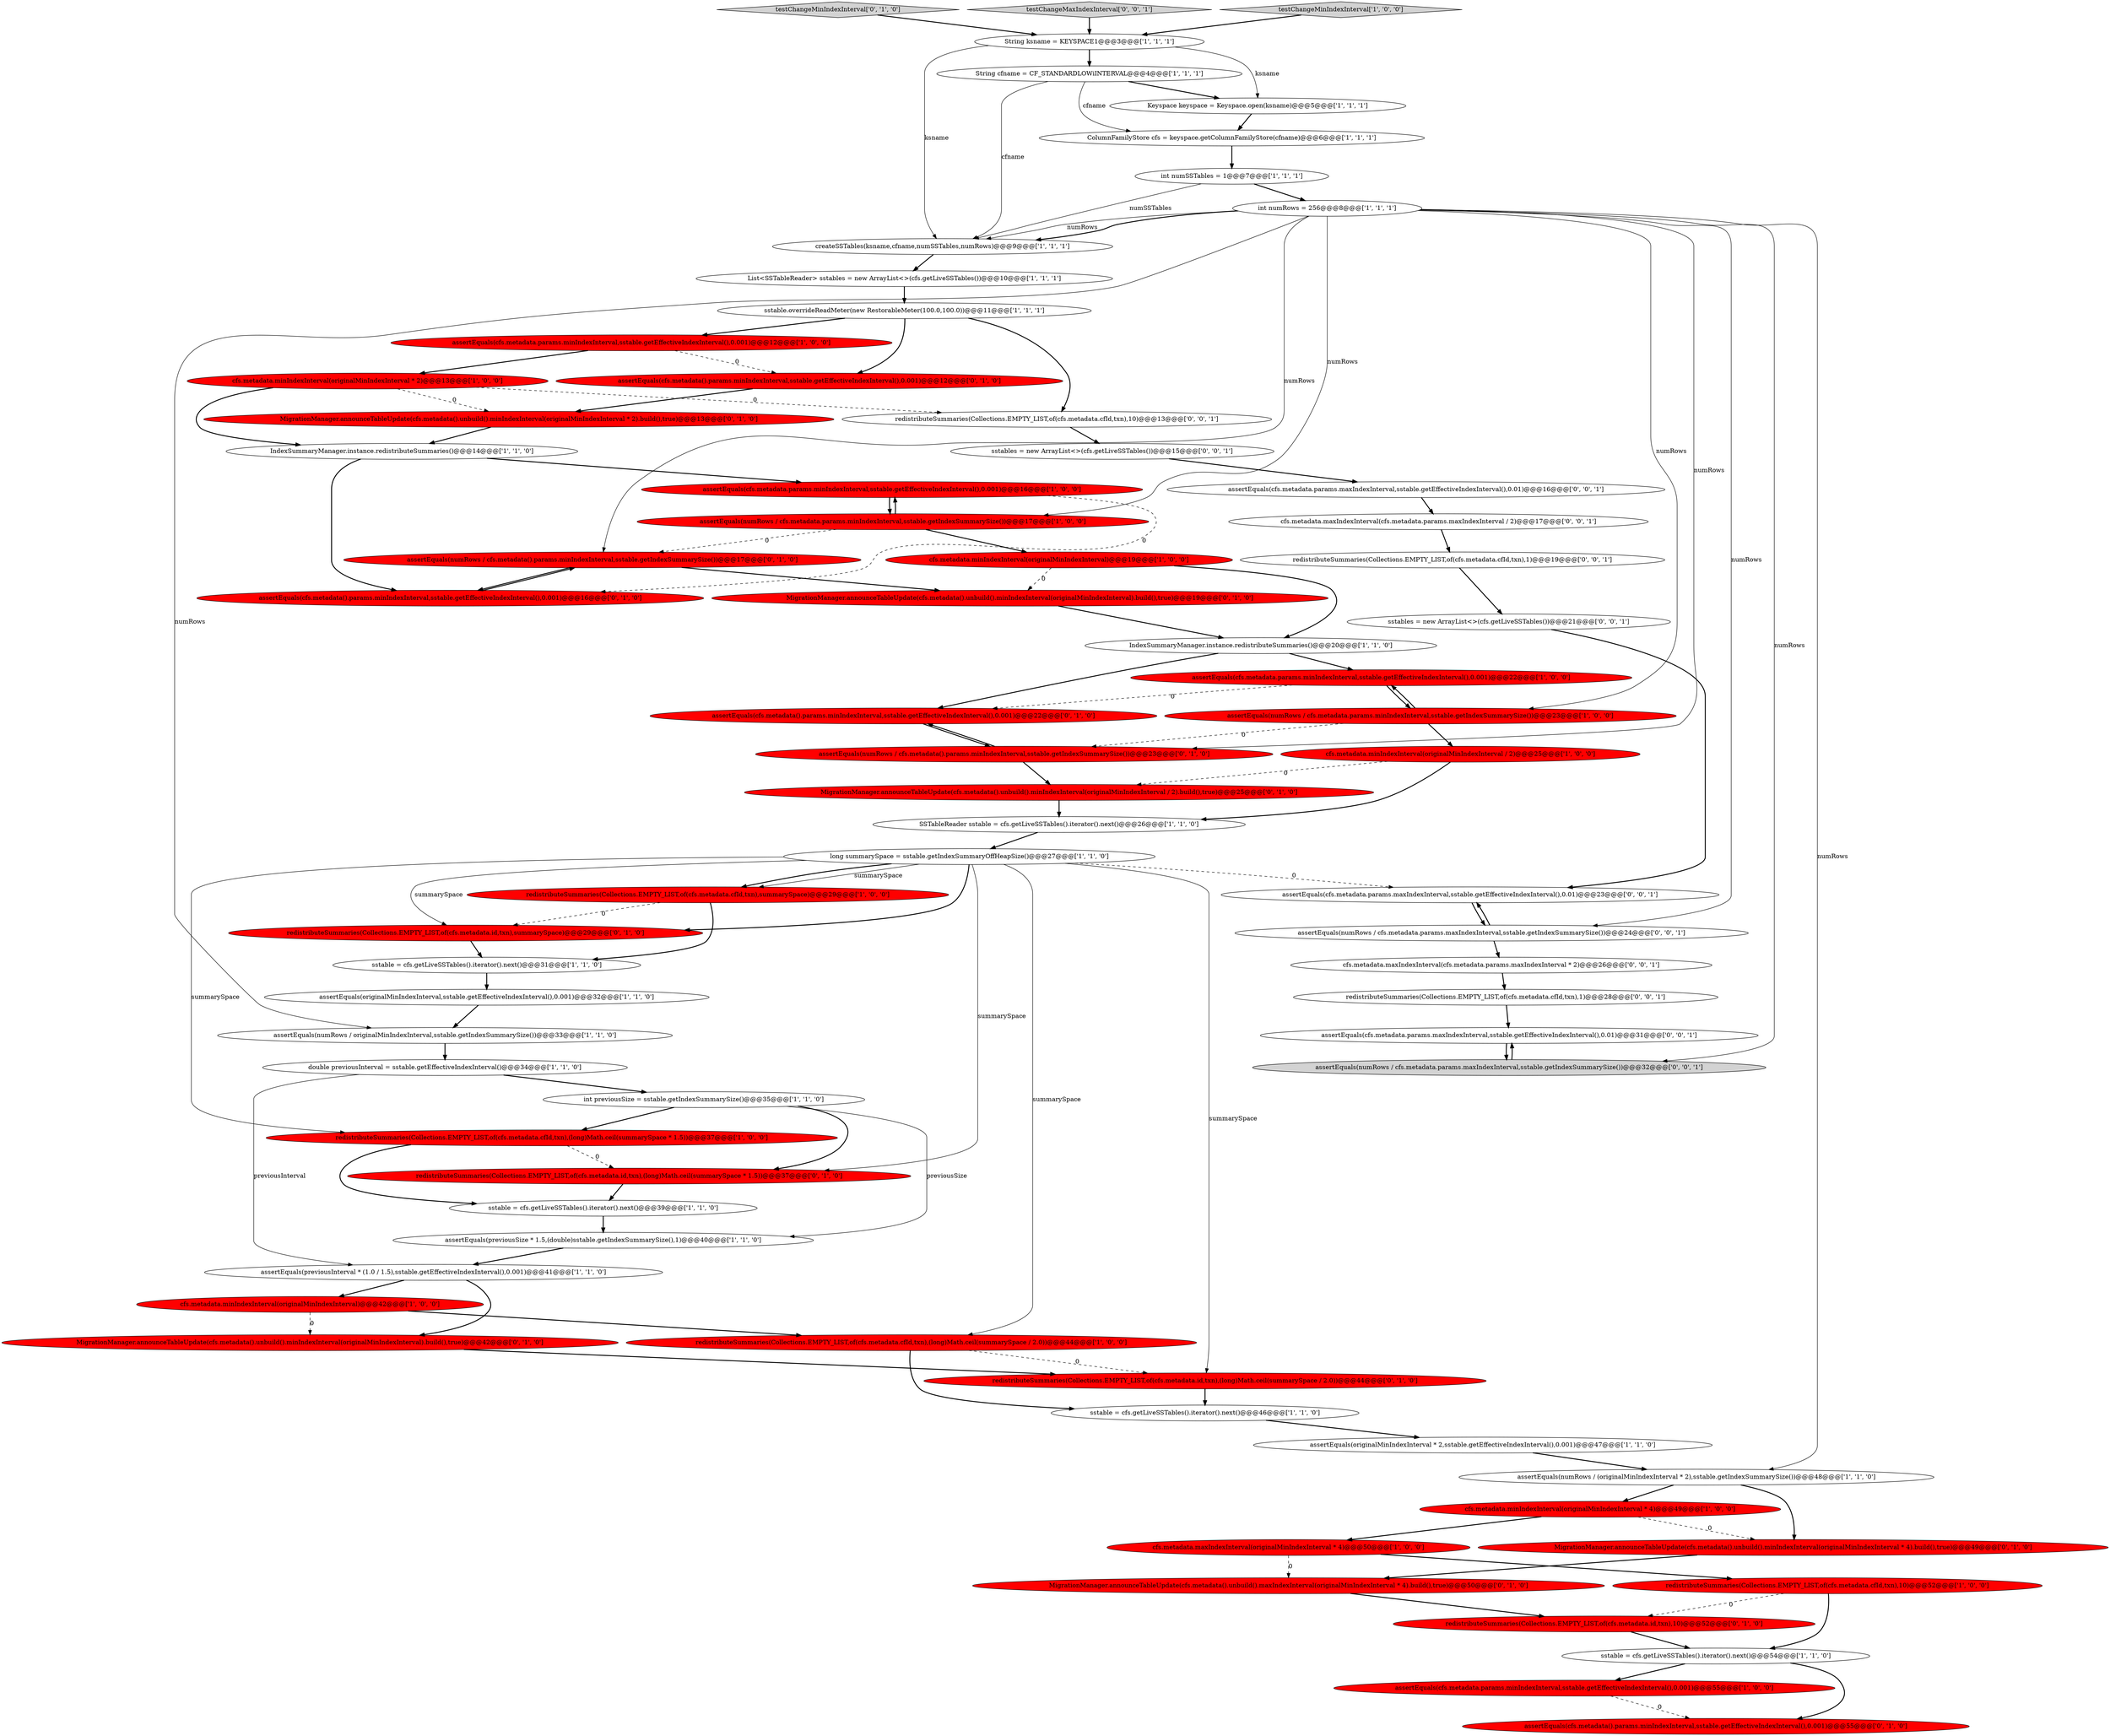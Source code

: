 digraph {
49 [style = filled, label = "assertEquals(numRows / cfs.metadata().params.minIndexInterval,sstable.getIndexSummarySize())@@@17@@@['0', '1', '0']", fillcolor = red, shape = ellipse image = "AAA1AAABBB2BBB"];
68 [style = filled, label = "redistributeSummaries(Collections.EMPTY_LIST,of(cfs.metadata.cfId,txn),10)@@@13@@@['0', '0', '1']", fillcolor = white, shape = ellipse image = "AAA0AAABBB3BBB"];
10 [style = filled, label = "assertEquals(numRows / cfs.metadata.params.minIndexInterval,sstable.getIndexSummarySize())@@@23@@@['1', '0', '0']", fillcolor = red, shape = ellipse image = "AAA1AAABBB1BBB"];
53 [style = filled, label = "assertEquals(cfs.metadata().params.minIndexInterval,sstable.getEffectiveIndexInterval(),0.001)@@@16@@@['0', '1', '0']", fillcolor = red, shape = ellipse image = "AAA1AAABBB2BBB"];
61 [style = filled, label = "assertEquals(numRows / cfs.metadata.params.maxIndexInterval,sstable.getIndexSummarySize())@@@24@@@['0', '0', '1']", fillcolor = white, shape = ellipse image = "AAA0AAABBB3BBB"];
0 [style = filled, label = "assertEquals(originalMinIndexInterval * 2,sstable.getEffectiveIndexInterval(),0.001)@@@47@@@['1', '1', '0']", fillcolor = white, shape = ellipse image = "AAA0AAABBB1BBB"];
71 [style = filled, label = "sstables = new ArrayList<>(cfs.getLiveSSTables())@@@21@@@['0', '0', '1']", fillcolor = white, shape = ellipse image = "AAA0AAABBB3BBB"];
27 [style = filled, label = "ColumnFamilyStore cfs = keyspace.getColumnFamilyStore(cfname)@@@6@@@['1', '1', '1']", fillcolor = white, shape = ellipse image = "AAA0AAABBB1BBB"];
39 [style = filled, label = "assertEquals(cfs.metadata.params.minIndexInterval,sstable.getEffectiveIndexInterval(),0.001)@@@55@@@['1', '0', '0']", fillcolor = red, shape = ellipse image = "AAA1AAABBB1BBB"];
42 [style = filled, label = "assertEquals(cfs.metadata().params.minIndexInterval,sstable.getEffectiveIndexInterval(),0.001)@@@22@@@['0', '1', '0']", fillcolor = red, shape = ellipse image = "AAA1AAABBB2BBB"];
50 [style = filled, label = "MigrationManager.announceTableUpdate(cfs.metadata().unbuild().minIndexInterval(originalMinIndexInterval).build(),true)@@@19@@@['0', '1', '0']", fillcolor = red, shape = ellipse image = "AAA1AAABBB2BBB"];
63 [style = filled, label = "assertEquals(cfs.metadata.params.maxIndexInterval,sstable.getEffectiveIndexInterval(),0.01)@@@16@@@['0', '0', '1']", fillcolor = white, shape = ellipse image = "AAA0AAABBB3BBB"];
51 [style = filled, label = "redistributeSummaries(Collections.EMPTY_LIST,of(cfs.metadata.id,txn),(long)Math.ceil(summarySpace / 2.0))@@@44@@@['0', '1', '0']", fillcolor = red, shape = ellipse image = "AAA1AAABBB2BBB"];
15 [style = filled, label = "int numSSTables = 1@@@7@@@['1', '1', '1']", fillcolor = white, shape = ellipse image = "AAA0AAABBB1BBB"];
55 [style = filled, label = "redistributeSummaries(Collections.EMPTY_LIST,of(cfs.metadata.id,txn),10)@@@52@@@['0', '1', '0']", fillcolor = red, shape = ellipse image = "AAA1AAABBB2BBB"];
47 [style = filled, label = "assertEquals(numRows / cfs.metadata().params.minIndexInterval,sstable.getIndexSummarySize())@@@23@@@['0', '1', '0']", fillcolor = red, shape = ellipse image = "AAA1AAABBB2BBB"];
65 [style = filled, label = "redistributeSummaries(Collections.EMPTY_LIST,of(cfs.metadata.cfId,txn),1)@@@19@@@['0', '0', '1']", fillcolor = white, shape = ellipse image = "AAA0AAABBB3BBB"];
41 [style = filled, label = "assertEquals(previousInterval * (1.0 / 1.5),sstable.getEffectiveIndexInterval(),0.001)@@@41@@@['1', '1', '0']", fillcolor = white, shape = ellipse image = "AAA0AAABBB1BBB"];
7 [style = filled, label = "long summarySpace = sstable.getIndexSummaryOffHeapSize()@@@27@@@['1', '1', '0']", fillcolor = white, shape = ellipse image = "AAA0AAABBB1BBB"];
4 [style = filled, label = "IndexSummaryManager.instance.redistributeSummaries()@@@14@@@['1', '1', '0']", fillcolor = white, shape = ellipse image = "AAA0AAABBB1BBB"];
64 [style = filled, label = "cfs.metadata.maxIndexInterval(cfs.metadata.params.maxIndexInterval / 2)@@@17@@@['0', '0', '1']", fillcolor = white, shape = ellipse image = "AAA0AAABBB3BBB"];
3 [style = filled, label = "cfs.metadata.minIndexInterval(originalMinIndexInterval * 4)@@@49@@@['1', '0', '0']", fillcolor = red, shape = ellipse image = "AAA1AAABBB1BBB"];
31 [style = filled, label = "assertEquals(numRows / originalMinIndexInterval,sstable.getIndexSummarySize())@@@33@@@['1', '1', '0']", fillcolor = white, shape = ellipse image = "AAA0AAABBB1BBB"];
2 [style = filled, label = "redistributeSummaries(Collections.EMPTY_LIST,of(cfs.metadata.cfId,txn),(long)Math.ceil(summarySpace / 2.0))@@@44@@@['1', '0', '0']", fillcolor = red, shape = ellipse image = "AAA1AAABBB1BBB"];
54 [style = filled, label = "testChangeMinIndexInterval['0', '1', '0']", fillcolor = lightgray, shape = diamond image = "AAA0AAABBB2BBB"];
35 [style = filled, label = "IndexSummaryManager.instance.redistributeSummaries()@@@20@@@['1', '1', '0']", fillcolor = white, shape = ellipse image = "AAA0AAABBB1BBB"];
16 [style = filled, label = "sstable = cfs.getLiveSSTables().iterator().next()@@@31@@@['1', '1', '0']", fillcolor = white, shape = ellipse image = "AAA0AAABBB1BBB"];
6 [style = filled, label = "sstable.overrideReadMeter(new RestorableMeter(100.0,100.0))@@@11@@@['1', '1', '1']", fillcolor = white, shape = ellipse image = "AAA0AAABBB1BBB"];
59 [style = filled, label = "testChangeMaxIndexInterval['0', '0', '1']", fillcolor = lightgray, shape = diamond image = "AAA0AAABBB3BBB"];
67 [style = filled, label = "redistributeSummaries(Collections.EMPTY_LIST,of(cfs.metadata.cfId,txn),1)@@@28@@@['0', '0', '1']", fillcolor = white, shape = ellipse image = "AAA0AAABBB3BBB"];
20 [style = filled, label = "SSTableReader sstable = cfs.getLiveSSTables().iterator().next()@@@26@@@['1', '1', '0']", fillcolor = white, shape = ellipse image = "AAA0AAABBB1BBB"];
8 [style = filled, label = "sstable = cfs.getLiveSSTables().iterator().next()@@@54@@@['1', '1', '0']", fillcolor = white, shape = ellipse image = "AAA0AAABBB1BBB"];
28 [style = filled, label = "int numRows = 256@@@8@@@['1', '1', '1']", fillcolor = white, shape = ellipse image = "AAA0AAABBB1BBB"];
13 [style = filled, label = "redistributeSummaries(Collections.EMPTY_LIST,of(cfs.metadata.cfId,txn),(long)Math.ceil(summarySpace * 1.5))@@@37@@@['1', '0', '0']", fillcolor = red, shape = ellipse image = "AAA1AAABBB1BBB"];
43 [style = filled, label = "assertEquals(cfs.metadata().params.minIndexInterval,sstable.getEffectiveIndexInterval(),0.001)@@@12@@@['0', '1', '0']", fillcolor = red, shape = ellipse image = "AAA1AAABBB2BBB"];
57 [style = filled, label = "MigrationManager.announceTableUpdate(cfs.metadata().unbuild().minIndexInterval(originalMinIndexInterval / 2).build(),true)@@@25@@@['0', '1', '0']", fillcolor = red, shape = ellipse image = "AAA1AAABBB2BBB"];
37 [style = filled, label = "Keyspace keyspace = Keyspace.open(ksname)@@@5@@@['1', '1', '1']", fillcolor = white, shape = ellipse image = "AAA0AAABBB1BBB"];
25 [style = filled, label = "sstable = cfs.getLiveSSTables().iterator().next()@@@46@@@['1', '1', '0']", fillcolor = white, shape = ellipse image = "AAA0AAABBB1BBB"];
12 [style = filled, label = "int previousSize = sstable.getIndexSummarySize()@@@35@@@['1', '1', '0']", fillcolor = white, shape = ellipse image = "AAA0AAABBB1BBB"];
30 [style = filled, label = "assertEquals(cfs.metadata.params.minIndexInterval,sstable.getEffectiveIndexInterval(),0.001)@@@12@@@['1', '0', '0']", fillcolor = red, shape = ellipse image = "AAA1AAABBB1BBB"];
17 [style = filled, label = "String cfname = CF_STANDARDLOWiINTERVAL@@@4@@@['1', '1', '1']", fillcolor = white, shape = ellipse image = "AAA0AAABBB1BBB"];
34 [style = filled, label = "double previousInterval = sstable.getEffectiveIndexInterval()@@@34@@@['1', '1', '0']", fillcolor = white, shape = ellipse image = "AAA0AAABBB1BBB"];
23 [style = filled, label = "cfs.metadata.maxIndexInterval(originalMinIndexInterval * 4)@@@50@@@['1', '0', '0']", fillcolor = red, shape = ellipse image = "AAA1AAABBB1BBB"];
26 [style = filled, label = "assertEquals(numRows / (originalMinIndexInterval * 2),sstable.getIndexSummarySize())@@@48@@@['1', '1', '0']", fillcolor = white, shape = ellipse image = "AAA0AAABBB1BBB"];
48 [style = filled, label = "MigrationManager.announceTableUpdate(cfs.metadata().unbuild().maxIndexInterval(originalMinIndexInterval * 4).build(),true)@@@50@@@['0', '1', '0']", fillcolor = red, shape = ellipse image = "AAA1AAABBB2BBB"];
38 [style = filled, label = "testChangeMinIndexInterval['1', '0', '0']", fillcolor = lightgray, shape = diamond image = "AAA0AAABBB1BBB"];
56 [style = filled, label = "MigrationManager.announceTableUpdate(cfs.metadata().unbuild().minIndexInterval(originalMinIndexInterval).build(),true)@@@42@@@['0', '1', '0']", fillcolor = red, shape = ellipse image = "AAA1AAABBB2BBB"];
58 [style = filled, label = "redistributeSummaries(Collections.EMPTY_LIST,of(cfs.metadata.id,txn),summarySpace)@@@29@@@['0', '1', '0']", fillcolor = red, shape = ellipse image = "AAA1AAABBB2BBB"];
66 [style = filled, label = "cfs.metadata.maxIndexInterval(cfs.metadata.params.maxIndexInterval * 2)@@@26@@@['0', '0', '1']", fillcolor = white, shape = ellipse image = "AAA0AAABBB3BBB"];
69 [style = filled, label = "assertEquals(cfs.metadata.params.maxIndexInterval,sstable.getEffectiveIndexInterval(),0.01)@@@23@@@['0', '0', '1']", fillcolor = white, shape = ellipse image = "AAA0AAABBB3BBB"];
24 [style = filled, label = "assertEquals(cfs.metadata.params.minIndexInterval,sstable.getEffectiveIndexInterval(),0.001)@@@16@@@['1', '0', '0']", fillcolor = red, shape = ellipse image = "AAA1AAABBB1BBB"];
18 [style = filled, label = "cfs.metadata.minIndexInterval(originalMinIndexInterval * 2)@@@13@@@['1', '0', '0']", fillcolor = red, shape = ellipse image = "AAA1AAABBB1BBB"];
52 [style = filled, label = "redistributeSummaries(Collections.EMPTY_LIST,of(cfs.metadata.id,txn),(long)Math.ceil(summarySpace * 1.5))@@@37@@@['0', '1', '0']", fillcolor = red, shape = ellipse image = "AAA1AAABBB2BBB"];
40 [style = filled, label = "cfs.metadata.minIndexInterval(originalMinIndexInterval)@@@42@@@['1', '0', '0']", fillcolor = red, shape = ellipse image = "AAA1AAABBB1BBB"];
11 [style = filled, label = "assertEquals(cfs.metadata.params.minIndexInterval,sstable.getEffectiveIndexInterval(),0.001)@@@22@@@['1', '0', '0']", fillcolor = red, shape = ellipse image = "AAA1AAABBB1BBB"];
22 [style = filled, label = "cfs.metadata.minIndexInterval(originalMinIndexInterval)@@@19@@@['1', '0', '0']", fillcolor = red, shape = ellipse image = "AAA1AAABBB1BBB"];
1 [style = filled, label = "assertEquals(previousSize * 1.5,(double)sstable.getIndexSummarySize(),1)@@@40@@@['1', '1', '0']", fillcolor = white, shape = ellipse image = "AAA0AAABBB1BBB"];
9 [style = filled, label = "assertEquals(numRows / cfs.metadata.params.minIndexInterval,sstable.getIndexSummarySize())@@@17@@@['1', '0', '0']", fillcolor = red, shape = ellipse image = "AAA1AAABBB1BBB"];
29 [style = filled, label = "List<SSTableReader> sstables = new ArrayList<>(cfs.getLiveSSTables())@@@10@@@['1', '1', '1']", fillcolor = white, shape = ellipse image = "AAA0AAABBB1BBB"];
33 [style = filled, label = "createSSTables(ksname,cfname,numSSTables,numRows)@@@9@@@['1', '1', '1']", fillcolor = white, shape = ellipse image = "AAA0AAABBB1BBB"];
62 [style = filled, label = "assertEquals(cfs.metadata.params.maxIndexInterval,sstable.getEffectiveIndexInterval(),0.01)@@@31@@@['0', '0', '1']", fillcolor = white, shape = ellipse image = "AAA0AAABBB3BBB"];
5 [style = filled, label = "redistributeSummaries(Collections.EMPTY_LIST,of(cfs.metadata.cfId,txn),10)@@@52@@@['1', '0', '0']", fillcolor = red, shape = ellipse image = "AAA1AAABBB1BBB"];
32 [style = filled, label = "assertEquals(originalMinIndexInterval,sstable.getEffectiveIndexInterval(),0.001)@@@32@@@['1', '1', '0']", fillcolor = white, shape = ellipse image = "AAA0AAABBB1BBB"];
45 [style = filled, label = "MigrationManager.announceTableUpdate(cfs.metadata().unbuild().minIndexInterval(originalMinIndexInterval * 4).build(),true)@@@49@@@['0', '1', '0']", fillcolor = red, shape = ellipse image = "AAA1AAABBB2BBB"];
21 [style = filled, label = "sstable = cfs.getLiveSSTables().iterator().next()@@@39@@@['1', '1', '0']", fillcolor = white, shape = ellipse image = "AAA0AAABBB1BBB"];
36 [style = filled, label = "redistributeSummaries(Collections.EMPTY_LIST,of(cfs.metadata.cfId,txn),summarySpace)@@@29@@@['1', '0', '0']", fillcolor = red, shape = ellipse image = "AAA1AAABBB1BBB"];
19 [style = filled, label = "cfs.metadata.minIndexInterval(originalMinIndexInterval / 2)@@@25@@@['1', '0', '0']", fillcolor = red, shape = ellipse image = "AAA1AAABBB1BBB"];
44 [style = filled, label = "MigrationManager.announceTableUpdate(cfs.metadata().unbuild().minIndexInterval(originalMinIndexInterval * 2).build(),true)@@@13@@@['0', '1', '0']", fillcolor = red, shape = ellipse image = "AAA1AAABBB2BBB"];
70 [style = filled, label = "assertEquals(numRows / cfs.metadata.params.maxIndexInterval,sstable.getIndexSummarySize())@@@32@@@['0', '0', '1']", fillcolor = lightgray, shape = ellipse image = "AAA0AAABBB3BBB"];
14 [style = filled, label = "String ksname = KEYSPACE1@@@3@@@['1', '1', '1']", fillcolor = white, shape = ellipse image = "AAA0AAABBB1BBB"];
60 [style = filled, label = "sstables = new ArrayList<>(cfs.getLiveSSTables())@@@15@@@['0', '0', '1']", fillcolor = white, shape = ellipse image = "AAA0AAABBB3BBB"];
46 [style = filled, label = "assertEquals(cfs.metadata().params.minIndexInterval,sstable.getEffectiveIndexInterval(),0.001)@@@55@@@['0', '1', '0']", fillcolor = red, shape = ellipse image = "AAA1AAABBB2BBB"];
40->2 [style = bold, label=""];
6->43 [style = bold, label=""];
61->66 [style = bold, label=""];
37->27 [style = bold, label=""];
4->53 [style = bold, label=""];
23->48 [style = dashed, label="0"];
10->19 [style = bold, label=""];
14->17 [style = bold, label=""];
57->20 [style = bold, label=""];
45->48 [style = bold, label=""];
30->18 [style = bold, label=""];
27->15 [style = bold, label=""];
29->6 [style = bold, label=""];
28->9 [style = solid, label="numRows"];
28->49 [style = solid, label="numRows"];
34->41 [style = solid, label="previousInterval"];
28->33 [style = solid, label="numRows"];
12->1 [style = solid, label="previousSize"];
7->51 [style = solid, label="summarySpace"];
21->1 [style = bold, label=""];
60->63 [style = bold, label=""];
5->55 [style = dashed, label="0"];
8->39 [style = bold, label=""];
52->21 [style = bold, label=""];
2->25 [style = bold, label=""];
43->44 [style = bold, label=""];
17->27 [style = solid, label="cfname"];
28->47 [style = solid, label="numRows"];
7->52 [style = solid, label="summarySpace"];
9->24 [style = bold, label=""];
7->69 [style = dashed, label="0"];
28->26 [style = solid, label="numRows"];
10->11 [style = bold, label=""];
28->10 [style = solid, label="numRows"];
1->41 [style = bold, label=""];
58->16 [style = bold, label=""];
28->70 [style = solid, label="numRows"];
66->67 [style = bold, label=""];
19->20 [style = bold, label=""];
16->32 [style = bold, label=""];
17->37 [style = bold, label=""];
33->29 [style = bold, label=""];
56->51 [style = bold, label=""];
47->57 [style = bold, label=""];
3->23 [style = bold, label=""];
18->4 [style = bold, label=""];
44->4 [style = bold, label=""];
13->52 [style = dashed, label="0"];
48->55 [style = bold, label=""];
36->16 [style = bold, label=""];
51->25 [style = bold, label=""];
17->33 [style = solid, label="cfname"];
11->42 [style = dashed, label="0"];
20->7 [style = bold, label=""];
2->51 [style = dashed, label="0"];
39->46 [style = dashed, label="0"];
32->31 [style = bold, label=""];
9->22 [style = bold, label=""];
25->0 [style = bold, label=""];
4->24 [style = bold, label=""];
23->5 [style = bold, label=""];
47->42 [style = bold, label=""];
35->42 [style = bold, label=""];
26->3 [style = bold, label=""];
7->36 [style = solid, label="summarySpace"];
61->69 [style = bold, label=""];
42->47 [style = bold, label=""];
65->71 [style = bold, label=""];
49->50 [style = bold, label=""];
31->34 [style = bold, label=""];
15->33 [style = solid, label="numSSTables"];
12->13 [style = bold, label=""];
18->44 [style = dashed, label="0"];
28->61 [style = solid, label="numRows"];
15->28 [style = bold, label=""];
41->40 [style = bold, label=""];
11->10 [style = bold, label=""];
64->65 [style = bold, label=""];
3->45 [style = dashed, label="0"];
36->58 [style = dashed, label="0"];
50->35 [style = bold, label=""];
7->2 [style = solid, label="summarySpace"];
22->35 [style = bold, label=""];
7->36 [style = bold, label=""];
24->9 [style = bold, label=""];
54->14 [style = bold, label=""];
59->14 [style = bold, label=""];
68->60 [style = bold, label=""];
62->70 [style = bold, label=""];
5->8 [style = bold, label=""];
0->26 [style = bold, label=""];
7->58 [style = bold, label=""];
63->64 [style = bold, label=""];
19->57 [style = dashed, label="0"];
70->62 [style = bold, label=""];
41->56 [style = bold, label=""];
28->31 [style = solid, label="numRows"];
40->56 [style = dashed, label="0"];
18->68 [style = dashed, label="0"];
9->49 [style = dashed, label="0"];
34->12 [style = bold, label=""];
30->43 [style = dashed, label="0"];
22->50 [style = dashed, label="0"];
14->33 [style = solid, label="ksname"];
7->58 [style = solid, label="summarySpace"];
38->14 [style = bold, label=""];
71->69 [style = bold, label=""];
69->61 [style = bold, label=""];
67->62 [style = bold, label=""];
49->53 [style = bold, label=""];
53->49 [style = bold, label=""];
8->46 [style = bold, label=""];
24->53 [style = dashed, label="0"];
28->33 [style = bold, label=""];
7->13 [style = solid, label="summarySpace"];
12->52 [style = bold, label=""];
6->68 [style = bold, label=""];
26->45 [style = bold, label=""];
14->37 [style = solid, label="ksname"];
13->21 [style = bold, label=""];
10->47 [style = dashed, label="0"];
55->8 [style = bold, label=""];
35->11 [style = bold, label=""];
6->30 [style = bold, label=""];
}
